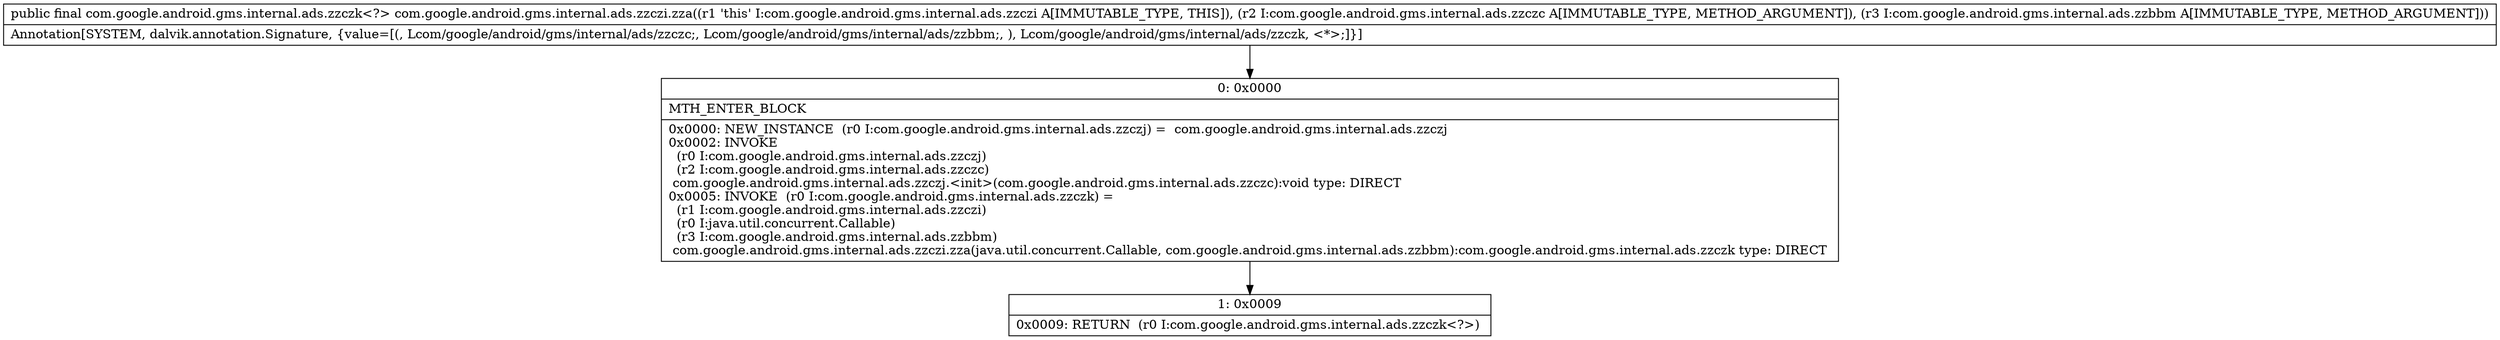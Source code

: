 digraph "CFG forcom.google.android.gms.internal.ads.zzczi.zza(Lcom\/google\/android\/gms\/internal\/ads\/zzczc;Lcom\/google\/android\/gms\/internal\/ads\/zzbbm;)Lcom\/google\/android\/gms\/internal\/ads\/zzczk;" {
Node_0 [shape=record,label="{0\:\ 0x0000|MTH_ENTER_BLOCK\l|0x0000: NEW_INSTANCE  (r0 I:com.google.android.gms.internal.ads.zzczj) =  com.google.android.gms.internal.ads.zzczj \l0x0002: INVOKE  \l  (r0 I:com.google.android.gms.internal.ads.zzczj)\l  (r2 I:com.google.android.gms.internal.ads.zzczc)\l com.google.android.gms.internal.ads.zzczj.\<init\>(com.google.android.gms.internal.ads.zzczc):void type: DIRECT \l0x0005: INVOKE  (r0 I:com.google.android.gms.internal.ads.zzczk) = \l  (r1 I:com.google.android.gms.internal.ads.zzczi)\l  (r0 I:java.util.concurrent.Callable)\l  (r3 I:com.google.android.gms.internal.ads.zzbbm)\l com.google.android.gms.internal.ads.zzczi.zza(java.util.concurrent.Callable, com.google.android.gms.internal.ads.zzbbm):com.google.android.gms.internal.ads.zzczk type: DIRECT \l}"];
Node_1 [shape=record,label="{1\:\ 0x0009|0x0009: RETURN  (r0 I:com.google.android.gms.internal.ads.zzczk\<?\>) \l}"];
MethodNode[shape=record,label="{public final com.google.android.gms.internal.ads.zzczk\<?\> com.google.android.gms.internal.ads.zzczi.zza((r1 'this' I:com.google.android.gms.internal.ads.zzczi A[IMMUTABLE_TYPE, THIS]), (r2 I:com.google.android.gms.internal.ads.zzczc A[IMMUTABLE_TYPE, METHOD_ARGUMENT]), (r3 I:com.google.android.gms.internal.ads.zzbbm A[IMMUTABLE_TYPE, METHOD_ARGUMENT]))  | Annotation[SYSTEM, dalvik.annotation.Signature, \{value=[(, Lcom\/google\/android\/gms\/internal\/ads\/zzczc;, Lcom\/google\/android\/gms\/internal\/ads\/zzbbm;, ), Lcom\/google\/android\/gms\/internal\/ads\/zzczk, \<*\>;]\}]\l}"];
MethodNode -> Node_0;
Node_0 -> Node_1;
}

